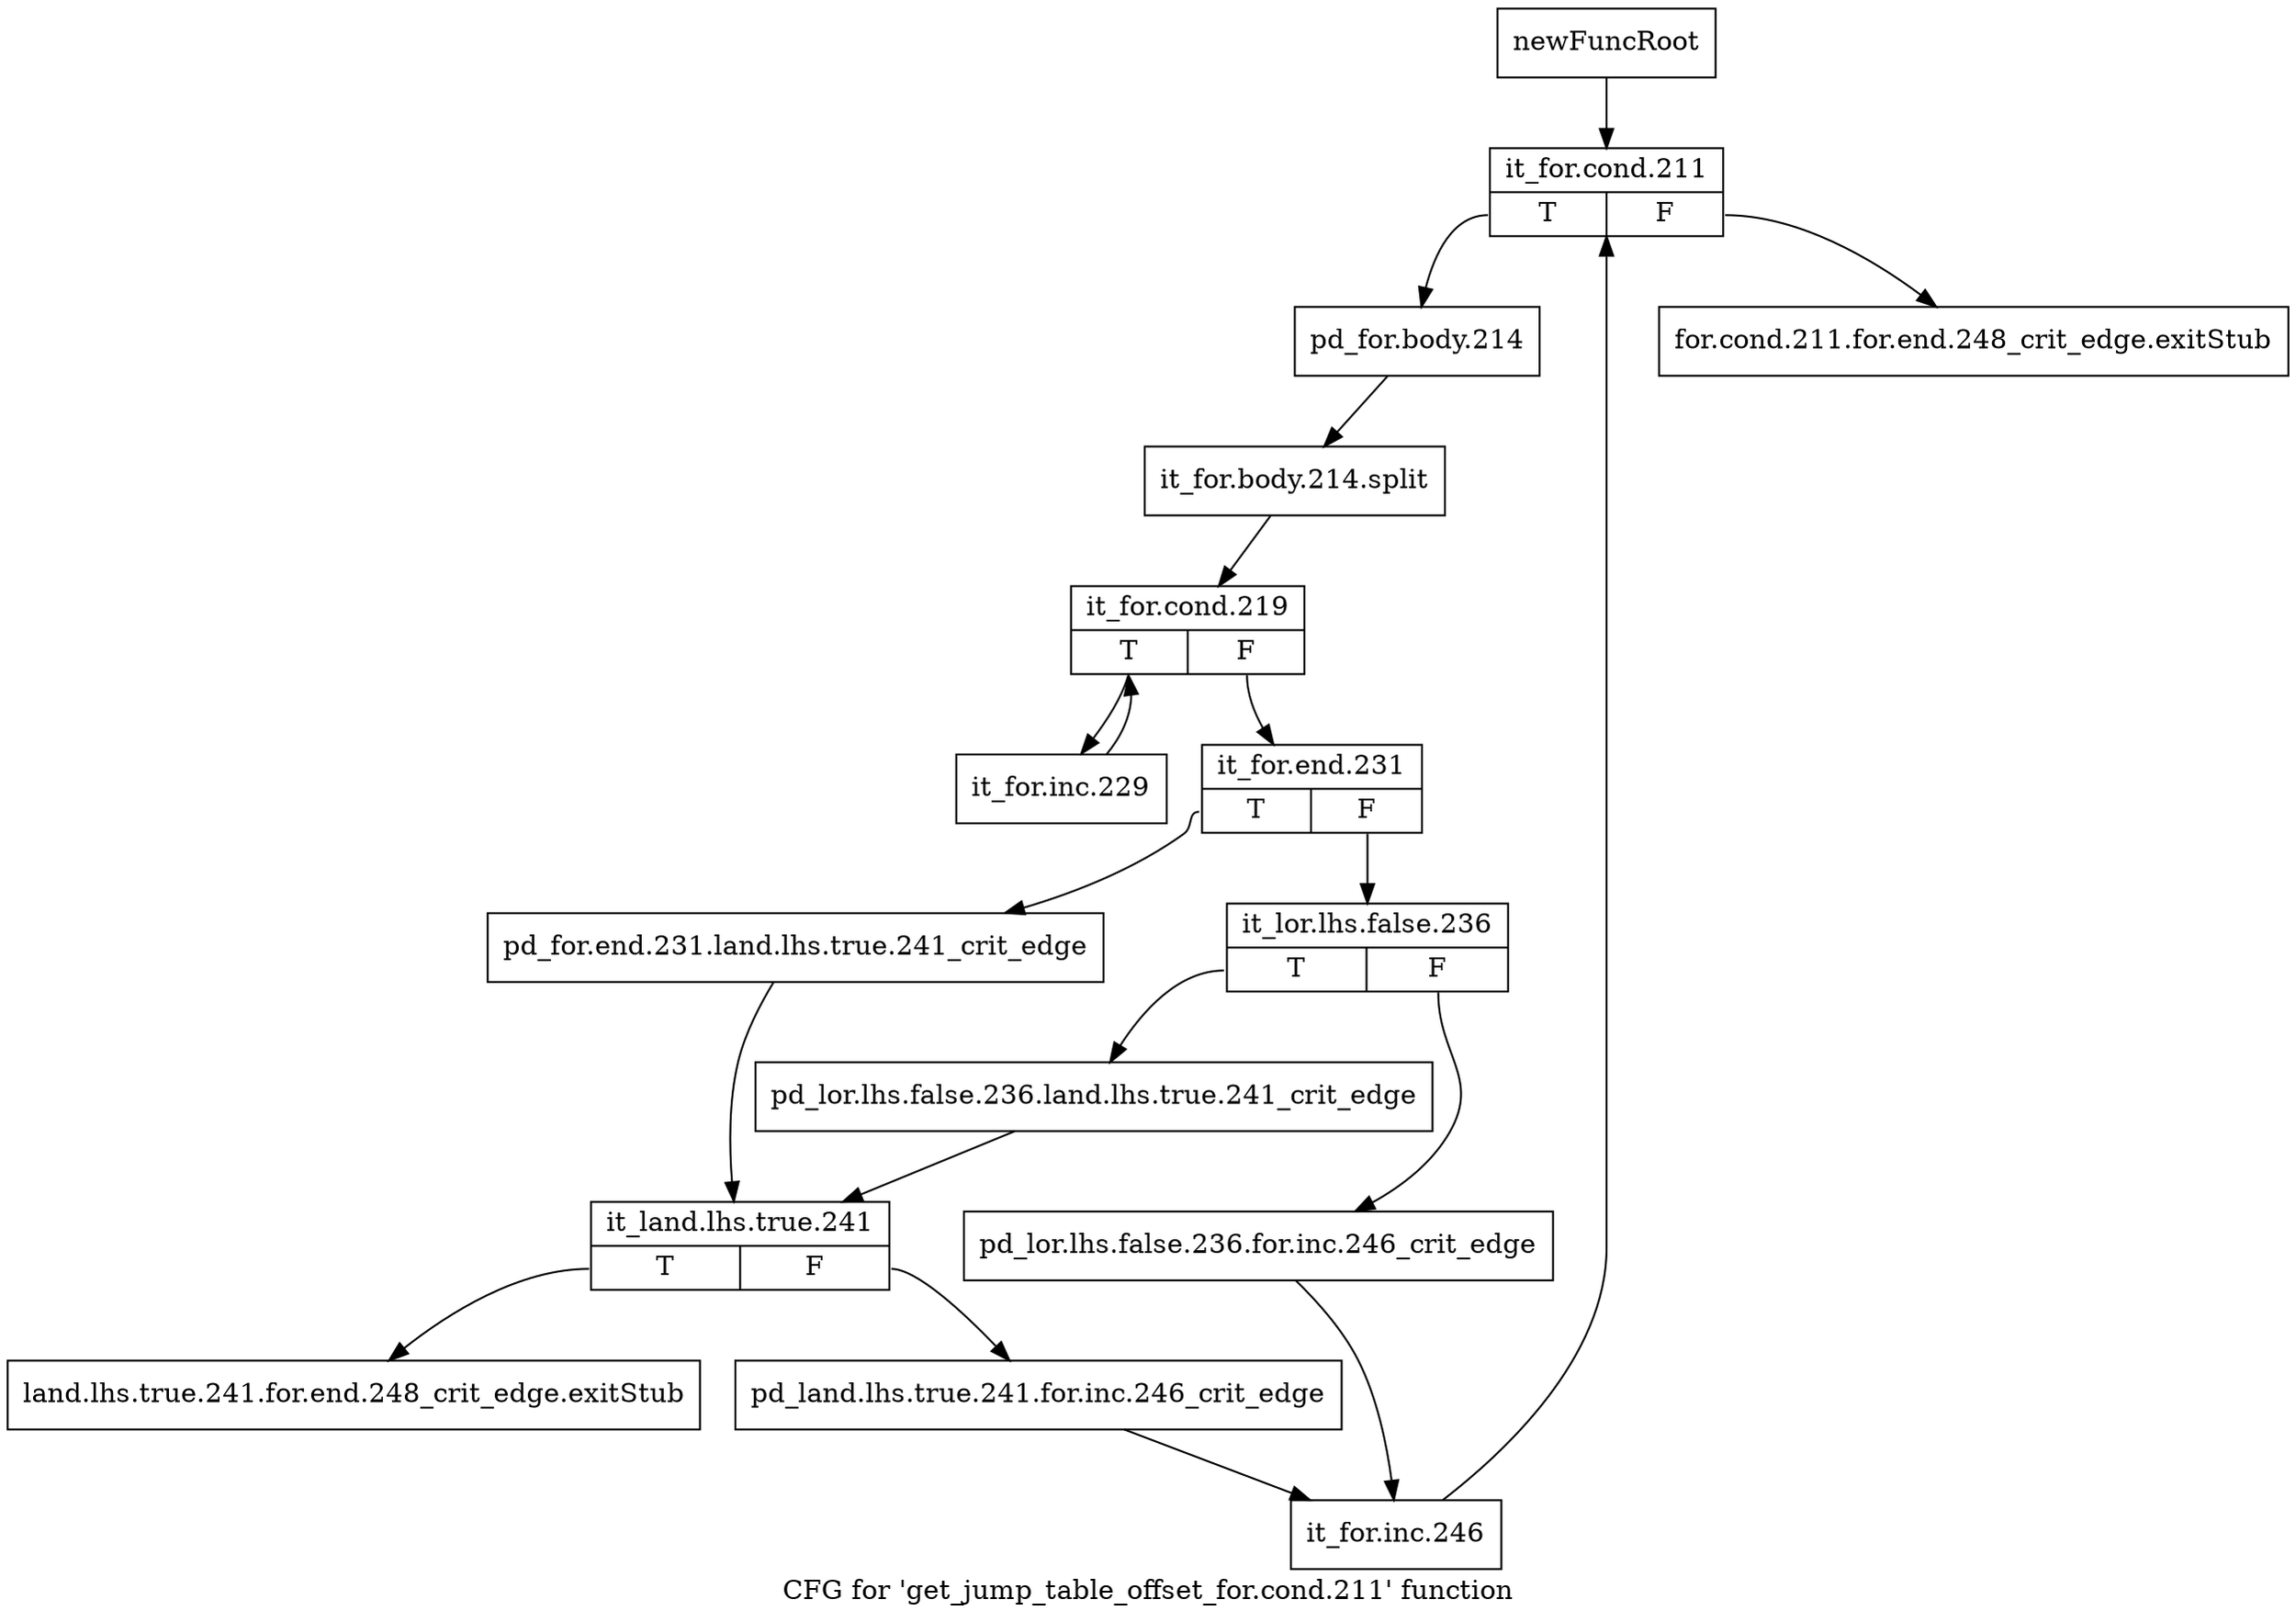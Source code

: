 digraph "CFG for 'get_jump_table_offset_for.cond.211' function" {
	label="CFG for 'get_jump_table_offset_for.cond.211' function";

	Node0xc0952a0 [shape=record,label="{newFuncRoot}"];
	Node0xc0952a0 -> Node0xc095390;
	Node0xc0952f0 [shape=record,label="{for.cond.211.for.end.248_crit_edge.exitStub}"];
	Node0xc095340 [shape=record,label="{land.lhs.true.241.for.end.248_crit_edge.exitStub}"];
	Node0xc095390 [shape=record,label="{it_for.cond.211|{<s0>T|<s1>F}}"];
	Node0xc095390:s0 -> Node0xc0953e0;
	Node0xc095390:s1 -> Node0xc0952f0;
	Node0xc0953e0 [shape=record,label="{pd_for.body.214}"];
	Node0xc0953e0 -> Node0xfacaf40;
	Node0xfacaf40 [shape=record,label="{it_for.body.214.split}"];
	Node0xfacaf40 -> Node0xc095430;
	Node0xc095430 [shape=record,label="{it_for.cond.219|{<s0>T|<s1>F}}"];
	Node0xc095430:s0 -> Node0xc095700;
	Node0xc095430:s1 -> Node0xc095480;
	Node0xc095480 [shape=record,label="{it_for.end.231|{<s0>T|<s1>F}}"];
	Node0xc095480:s0 -> Node0xc0955c0;
	Node0xc095480:s1 -> Node0xc0954d0;
	Node0xc0954d0 [shape=record,label="{it_lor.lhs.false.236|{<s0>T|<s1>F}}"];
	Node0xc0954d0:s0 -> Node0xc095570;
	Node0xc0954d0:s1 -> Node0xc095520;
	Node0xc095520 [shape=record,label="{pd_lor.lhs.false.236.for.inc.246_crit_edge}"];
	Node0xc095520 -> Node0xc0956b0;
	Node0xc095570 [shape=record,label="{pd_lor.lhs.false.236.land.lhs.true.241_crit_edge}"];
	Node0xc095570 -> Node0xc095610;
	Node0xc0955c0 [shape=record,label="{pd_for.end.231.land.lhs.true.241_crit_edge}"];
	Node0xc0955c0 -> Node0xc095610;
	Node0xc095610 [shape=record,label="{it_land.lhs.true.241|{<s0>T|<s1>F}}"];
	Node0xc095610:s0 -> Node0xc095340;
	Node0xc095610:s1 -> Node0xc095660;
	Node0xc095660 [shape=record,label="{pd_land.lhs.true.241.for.inc.246_crit_edge}"];
	Node0xc095660 -> Node0xc0956b0;
	Node0xc0956b0 [shape=record,label="{it_for.inc.246}"];
	Node0xc0956b0 -> Node0xc095390;
	Node0xc095700 [shape=record,label="{it_for.inc.229}"];
	Node0xc095700 -> Node0xc095430;
}
